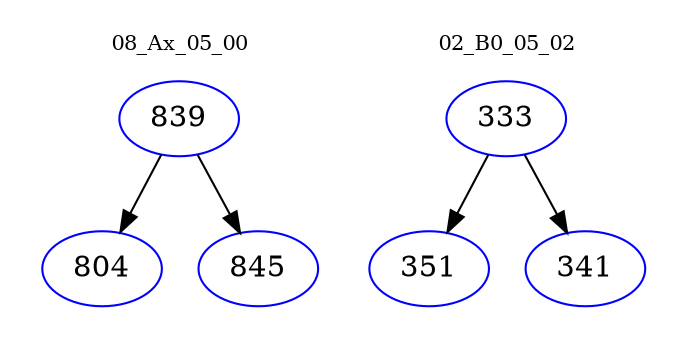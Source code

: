 digraph{
subgraph cluster_0 {
color = white
label = "08_Ax_05_00";
fontsize=10;
T0_839 [label="839", color="blue"]
T0_839 -> T0_804 [color="black"]
T0_804 [label="804", color="blue"]
T0_839 -> T0_845 [color="black"]
T0_845 [label="845", color="blue"]
}
subgraph cluster_1 {
color = white
label = "02_B0_05_02";
fontsize=10;
T1_333 [label="333", color="blue"]
T1_333 -> T1_351 [color="black"]
T1_351 [label="351", color="blue"]
T1_333 -> T1_341 [color="black"]
T1_341 [label="341", color="blue"]
}
}
